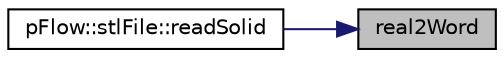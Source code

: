 digraph "real2Word"
{
 // LATEX_PDF_SIZE
  edge [fontname="Helvetica",fontsize="10",labelfontname="Helvetica",labelfontsize="10"];
  node [fontname="Helvetica",fontsize="10",shape=record];
  rankdir="RL";
  Node1 [label="real2Word",height=0.2,width=0.4,color="black", fillcolor="grey75", style="filled", fontcolor="black",tooltip="Convert floating point variable to string with general format."];
  Node1 -> Node2 [dir="back",color="midnightblue",fontsize="10",style="solid",fontname="Helvetica"];
  Node2 [label="pFlow::stlFile::readSolid",height=0.2,width=0.4,color="black", fillcolor="white", style="filled",URL="$classpFlow_1_1stlFile.html#a1d3b1b4ac56b0cec4337f6d7e9c6ce6c",tooltip=" "];
}
